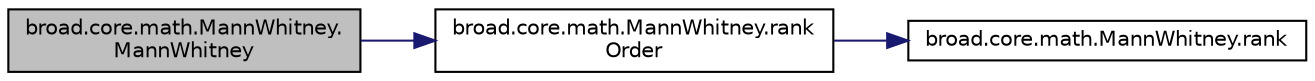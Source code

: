 digraph "broad.core.math.MannWhitney.MannWhitney"
{
  edge [fontname="Helvetica",fontsize="10",labelfontname="Helvetica",labelfontsize="10"];
  node [fontname="Helvetica",fontsize="10",shape=record];
  rankdir="LR";
  Node1 [label="broad.core.math.MannWhitney.\lMannWhitney",height=0.2,width=0.4,color="black", fillcolor="grey75", style="filled" fontcolor="black"];
  Node1 -> Node2 [color="midnightblue",fontsize="10",style="solid",fontname="Helvetica"];
  Node2 [label="broad.core.math.MannWhitney.rank\lOrder",height=0.2,width=0.4,color="black", fillcolor="white", style="filled",URL="$classbroad_1_1core_1_1math_1_1_mann_whitney.html#a2a176d1549b964e9e68a8647a78d37f0"];
  Node2 -> Node3 [color="midnightblue",fontsize="10",style="solid",fontname="Helvetica"];
  Node3 [label="broad.core.math.MannWhitney.rank",height=0.2,width=0.4,color="black", fillcolor="white", style="filled",URL="$classbroad_1_1core_1_1math_1_1_mann_whitney.html#a93d65e7b163a0bc7c0220d3fe3b10d18"];
}
